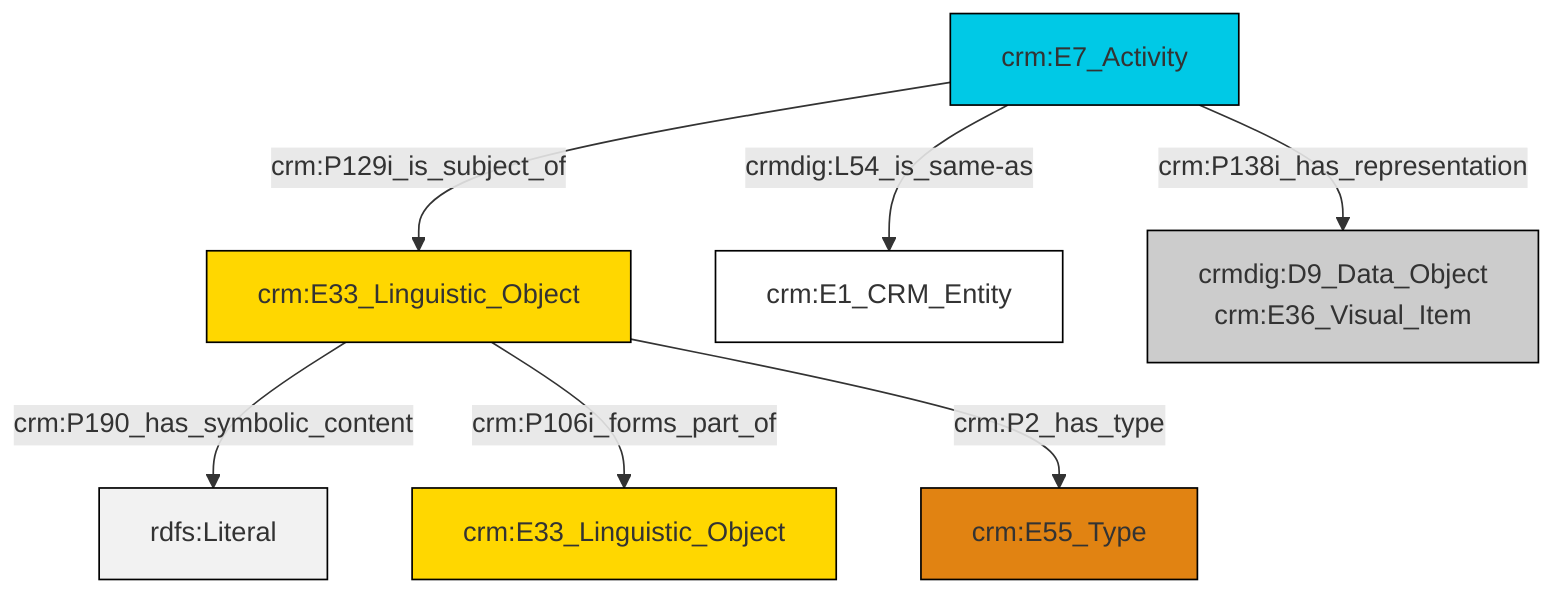 graph TD
classDef Literal fill:#f2f2f2,stroke:#000000;
classDef CRM_Entity fill:#FFFFFF,stroke:#000000;
classDef Temporal_Entity fill:#00C9E6, stroke:#000000;
classDef Type fill:#E18312, stroke:#000000;
classDef Time-Span fill:#2C9C91, stroke:#000000;
classDef Appellation fill:#FFEB7F, stroke:#000000;
classDef Place fill:#008836, stroke:#000000;
classDef Persistent_Item fill:#B266B2, stroke:#000000;
classDef Conceptual_Object fill:#FFD700, stroke:#000000;
classDef Physical_Thing fill:#D2B48C, stroke:#000000;
classDef Actor fill:#f58aad, stroke:#000000;
classDef PC_Classes fill:#4ce600, stroke:#000000;
classDef Multi fill:#cccccc,stroke:#000000;

4["crm:E33_Linguistic_Object"]:::Conceptual_Object -->|crm:P190_has_symbolic_content| 6[rdfs:Literal]:::Literal
4["crm:E33_Linguistic_Object"]:::Conceptual_Object -->|crm:P106i_forms_part_of| 7["crm:E33_Linguistic_Object"]:::Conceptual_Object
4["crm:E33_Linguistic_Object"]:::Conceptual_Object -->|crm:P2_has_type| 2["crm:E55_Type"]:::Type
0["crm:E7_Activity"]:::Temporal_Entity -->|crmdig:L54_is_same-as| 8["crm:E1_CRM_Entity"]:::CRM_Entity
0["crm:E7_Activity"]:::Temporal_Entity -->|crm:P129i_is_subject_of| 4["crm:E33_Linguistic_Object"]:::Conceptual_Object
0["crm:E7_Activity"]:::Temporal_Entity -->|crm:P138i_has_representation| 12["crmdig:D9_Data_Object<br>crm:E36_Visual_Item"]:::Multi